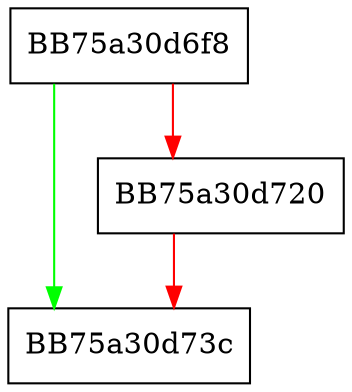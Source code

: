 digraph _Change_array {
  node [shape="box"];
  graph [splines=ortho];
  BB75a30d6f8 -> BB75a30d73c [color="green"];
  BB75a30d6f8 -> BB75a30d720 [color="red"];
  BB75a30d720 -> BB75a30d73c [color="red"];
}